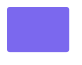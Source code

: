 @startuml

skinparam ClassBackgroundColor #MediumSlateBlue
skinparam ClassFontColor #MediumSlateBlue
skinparam ClassBorderColor #MediumSlateBlue

skinparam ClassStereotypeFontSize 0
skinparam CircledCharacterFontSize 0
skinparam CircledCharacterRadius 0
skinparam ClassBorderThickness 0
skinparam Shadowing false

class Dummy

@enduml